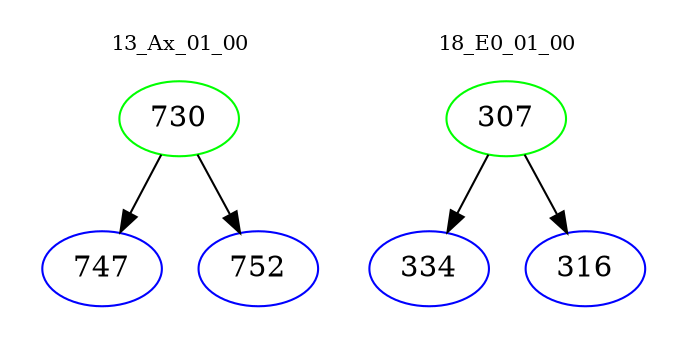 digraph{
subgraph cluster_0 {
color = white
label = "13_Ax_01_00";
fontsize=10;
T0_730 [label="730", color="green"]
T0_730 -> T0_747 [color="black"]
T0_747 [label="747", color="blue"]
T0_730 -> T0_752 [color="black"]
T0_752 [label="752", color="blue"]
}
subgraph cluster_1 {
color = white
label = "18_E0_01_00";
fontsize=10;
T1_307 [label="307", color="green"]
T1_307 -> T1_334 [color="black"]
T1_334 [label="334", color="blue"]
T1_307 -> T1_316 [color="black"]
T1_316 [label="316", color="blue"]
}
}
